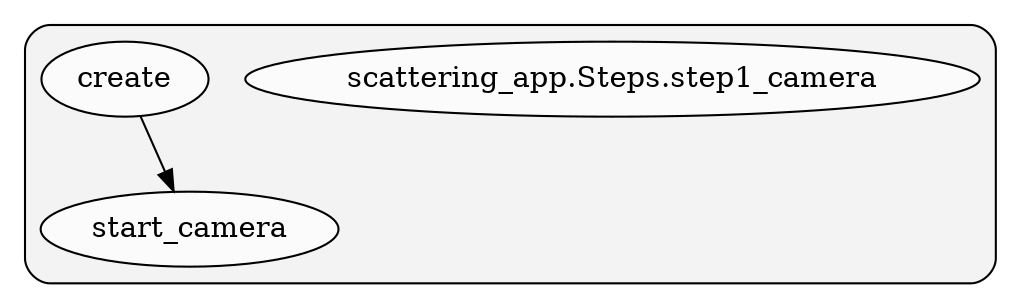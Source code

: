 digraph G {
    graph [rankdir=TB];
    subgraph cluster_G {

        graph [style="filled,rounded",fillcolor="#80808018", label=""];
        scattering_app__Steps__step1_camera [label="scattering_app.Steps.step1_camera", style="filled", fillcolor="#ffffffb2", fontcolor="#000000", group="0"];
        scattering_app__Steps__step1_camera__create [label="create", style="filled", fillcolor="#ffffffb2", fontcolor="#000000", group="0"];
        scattering_app__Steps__step1_camera__start_camera [label="start_camera", style="filled", fillcolor="#ffffffb2", fontcolor="#000000", group="0"];
    }
        scattering_app__Steps__step1_camera__create -> scattering_app__Steps__step1_camera__start_camera [style="solid", color="#000000"];
    }
